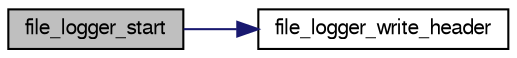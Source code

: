 digraph "file_logger_start"
{
  edge [fontname="FreeSans",fontsize="10",labelfontname="FreeSans",labelfontsize="10"];
  node [fontname="FreeSans",fontsize="10",shape=record];
  rankdir="LR";
  Node1 [label="file_logger_start",height=0.2,width=0.4,color="black", fillcolor="grey75", style="filled", fontcolor="black"];
  Node1 -> Node2 [color="midnightblue",fontsize="10",style="solid",fontname="FreeSans"];
  Node2 [label="file_logger_write_header",height=0.2,width=0.4,color="black", fillcolor="white", style="filled",URL="$file__logger_8c.html#a9781497f473c6834223894095cca4355",tooltip="Logging functions. "];
}
